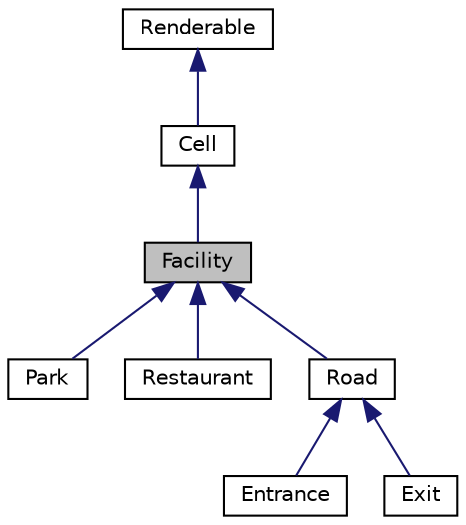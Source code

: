digraph "Facility"
{
  edge [fontname="Helvetica",fontsize="10",labelfontname="Helvetica",labelfontsize="10"];
  node [fontname="Helvetica",fontsize="10",shape=record];
  Node1 [label="Facility",height=0.2,width=0.4,color="black", fillcolor="grey75", style="filled", fontcolor="black"];
  Node2 -> Node1 [dir="back",color="midnightblue",fontsize="10",style="solid",fontname="Helvetica"];
  Node2 [label="Cell",height=0.2,width=0.4,color="black", fillcolor="white", style="filled",URL="$classCell.html"];
  Node3 -> Node2 [dir="back",color="midnightblue",fontsize="10",style="solid",fontname="Helvetica"];
  Node3 [label="Renderable",height=0.2,width=0.4,color="black", fillcolor="white", style="filled",URL="$classRenderable.html"];
  Node1 -> Node4 [dir="back",color="midnightblue",fontsize="10",style="solid",fontname="Helvetica"];
  Node4 [label="Park",height=0.2,width=0.4,color="black", fillcolor="white", style="filled",URL="$classPark.html"];
  Node1 -> Node5 [dir="back",color="midnightblue",fontsize="10",style="solid",fontname="Helvetica"];
  Node5 [label="Restaurant",height=0.2,width=0.4,color="black", fillcolor="white", style="filled",URL="$classRestaurant.html"];
  Node1 -> Node6 [dir="back",color="midnightblue",fontsize="10",style="solid",fontname="Helvetica"];
  Node6 [label="Road",height=0.2,width=0.4,color="black", fillcolor="white", style="filled",URL="$classRoad.html"];
  Node6 -> Node7 [dir="back",color="midnightblue",fontsize="10",style="solid",fontname="Helvetica"];
  Node7 [label="Entrance",height=0.2,width=0.4,color="black", fillcolor="white", style="filled",URL="$classEntrance.html"];
  Node6 -> Node8 [dir="back",color="midnightblue",fontsize="10",style="solid",fontname="Helvetica"];
  Node8 [label="Exit",height=0.2,width=0.4,color="black", fillcolor="white", style="filled",URL="$classExit.html"];
}
